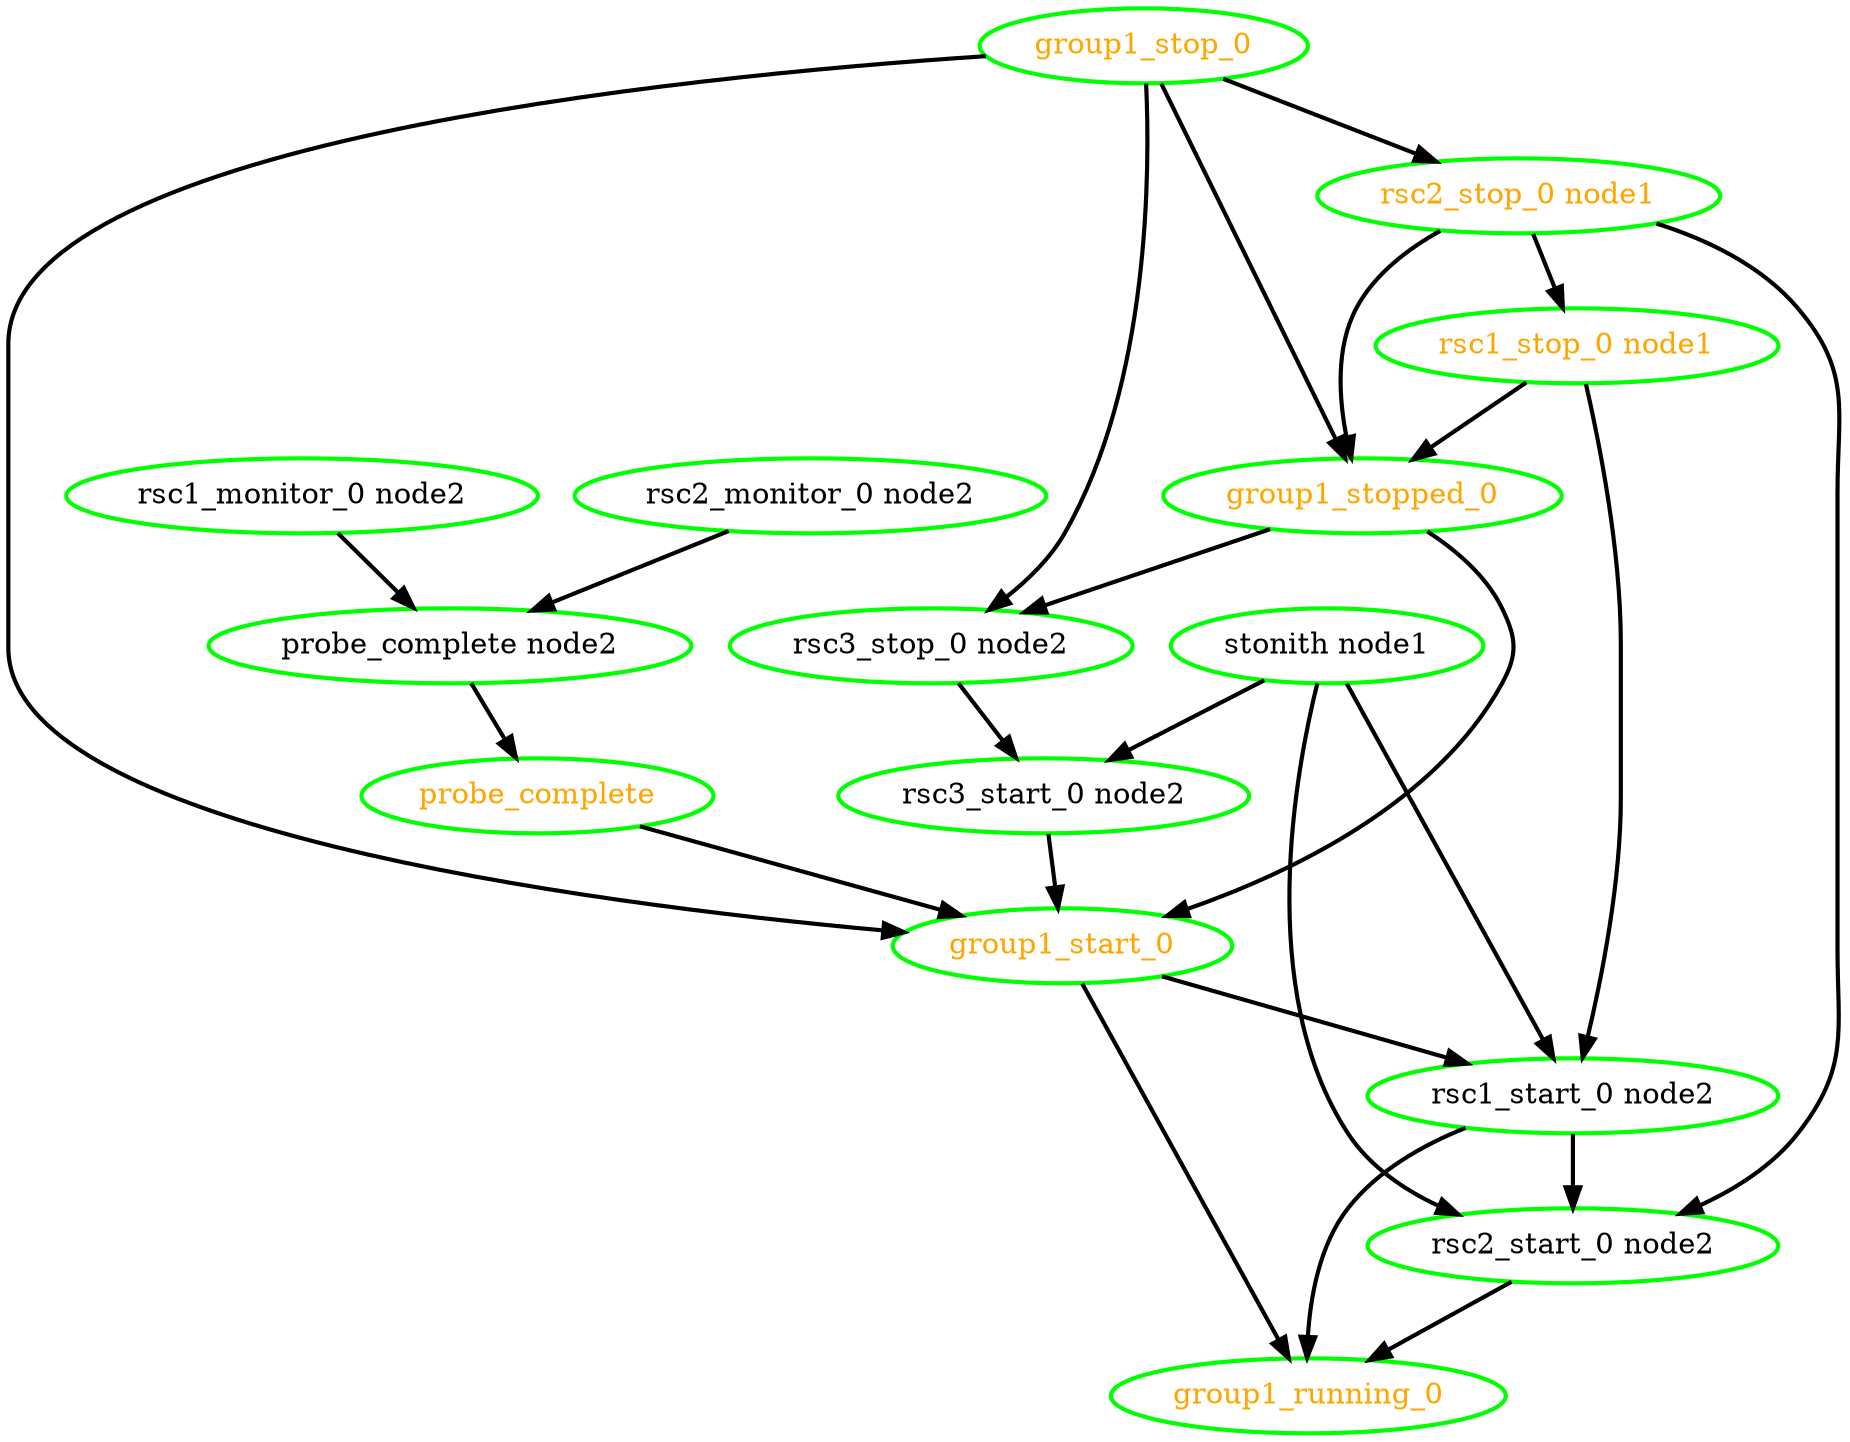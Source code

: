  digraph "g" {
"group1_running_0" [ style=bold color="green" fontcolor="orange" ]
"group1_start_0" -> "group1_running_0" [ style = bold]
"group1_start_0" -> "rsc1_start_0 node2" [ style = bold]
"group1_start_0" [ style=bold color="green" fontcolor="orange" ]
"group1_stop_0" -> "group1_start_0" [ style = bold]
"group1_stop_0" -> "group1_stopped_0" [ style = bold]
"group1_stop_0" -> "rsc2_stop_0 node1" [ style = bold]
"group1_stop_0" -> "rsc3_stop_0 node2" [ style = bold]
"group1_stop_0" [ style=bold color="green" fontcolor="orange" ]
"group1_stopped_0" -> "group1_start_0" [ style = bold]
"group1_stopped_0" -> "rsc3_stop_0 node2" [ style = bold]
"group1_stopped_0" [ style=bold color="green" fontcolor="orange" ]
"probe_complete node2" -> "probe_complete" [ style = bold]
"probe_complete node2" [ style=bold color="green" fontcolor="black" ]
"probe_complete" -> "group1_start_0" [ style = bold]
"probe_complete" [ style=bold color="green" fontcolor="orange" ]
"rsc1_monitor_0 node2" -> "probe_complete node2" [ style = bold]
"rsc1_monitor_0 node2" [ style=bold color="green" fontcolor="black" ]
"rsc1_start_0 node2" -> "group1_running_0" [ style = bold]
"rsc1_start_0 node2" -> "rsc2_start_0 node2" [ style = bold]
"rsc1_start_0 node2" [ style=bold color="green" fontcolor="black" ]
"rsc1_stop_0 node1" -> "group1_stopped_0" [ style = bold]
"rsc1_stop_0 node1" -> "rsc1_start_0 node2" [ style = bold]
"rsc1_stop_0 node1" [ style=bold color="green" fontcolor="orange" ]
"rsc2_monitor_0 node2" -> "probe_complete node2" [ style = bold]
"rsc2_monitor_0 node2" [ style=bold color="green" fontcolor="black" ]
"rsc2_start_0 node2" -> "group1_running_0" [ style = bold]
"rsc2_start_0 node2" [ style=bold color="green" fontcolor="black" ]
"rsc2_stop_0 node1" -> "group1_stopped_0" [ style = bold]
"rsc2_stop_0 node1" -> "rsc1_stop_0 node1" [ style = bold]
"rsc2_stop_0 node1" -> "rsc2_start_0 node2" [ style = bold]
"rsc2_stop_0 node1" [ style=bold color="green" fontcolor="orange" ]
"rsc3_start_0 node2" -> "group1_start_0" [ style = bold]
"rsc3_start_0 node2" [ style=bold color="green" fontcolor="black" ]
"rsc3_stop_0 node2" -> "rsc3_start_0 node2" [ style = bold]
"rsc3_stop_0 node2" [ style=bold color="green" fontcolor="black" ]
"stonith node1" -> "rsc1_start_0 node2" [ style = bold]
"stonith node1" -> "rsc2_start_0 node2" [ style = bold]
"stonith node1" -> "rsc3_start_0 node2" [ style = bold]
"stonith node1" [ style=bold color="green" fontcolor="black" ]
}
